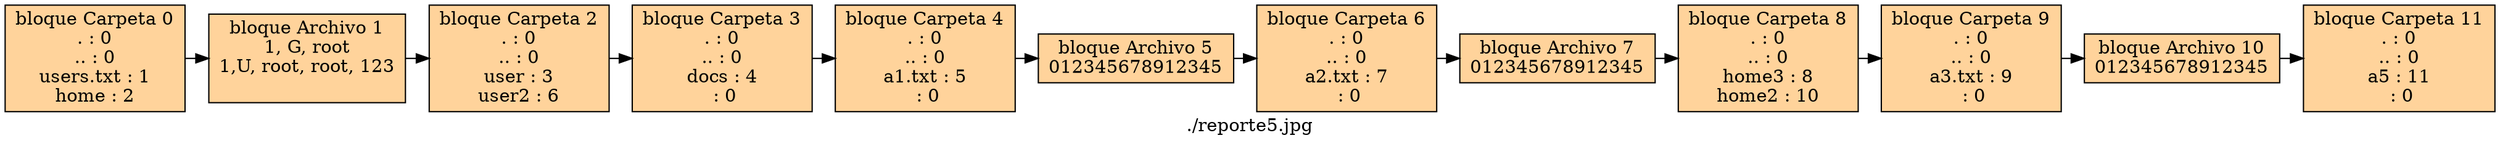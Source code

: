 digraph G {
 label="./reporte5.jpg"
node [shape=box fillcolor="burlywood1" style="filled"]
node0[label="bloque Carpeta 0\n. : 0\n.. : 0\nusers.txt : 1\nhome : 2\n"];
node1[label="bloque Archivo 1\n1, G, root
1,U, root, root, 123
\n"];
node2[label="bloque Carpeta 2\n. : 0\n.. : 0\nuser : 3\nuser2 : 6\n"];
node3[label="bloque Carpeta 3\n. : 0\n.. : 0\ndocs : 4\n : 0\n"];
node4[label="bloque Carpeta 4\n. : 0\n.. : 0\na1.txt : 5\n : 0\n"];
node5[label="bloque Archivo 5\n012345678912345\n"];
node6[label="bloque Carpeta 6\n. : 0\n.. : 0\na2.txt : 7\n : 0\n"];
node7[label="bloque Archivo 7\n012345678912345\n"];
node8[label="bloque Carpeta 8\n. : 0\n.. : 0\nhome3 : 8\nhome2 : 10\n"];
node9[label="bloque Carpeta 9\n. : 0\n.. : 0\na3.txt : 9\n : 0\n"];
node10[label="bloque Archivo 10\n012345678912345\n"];
node11[label="bloque Carpeta 11\n. : 0\n.. : 0\na5 : 11\n : 0\n"];
rank=same{node0->node1->node2->node3->node4->node5->node6->node7->node8->node9->node10->node11}
}
